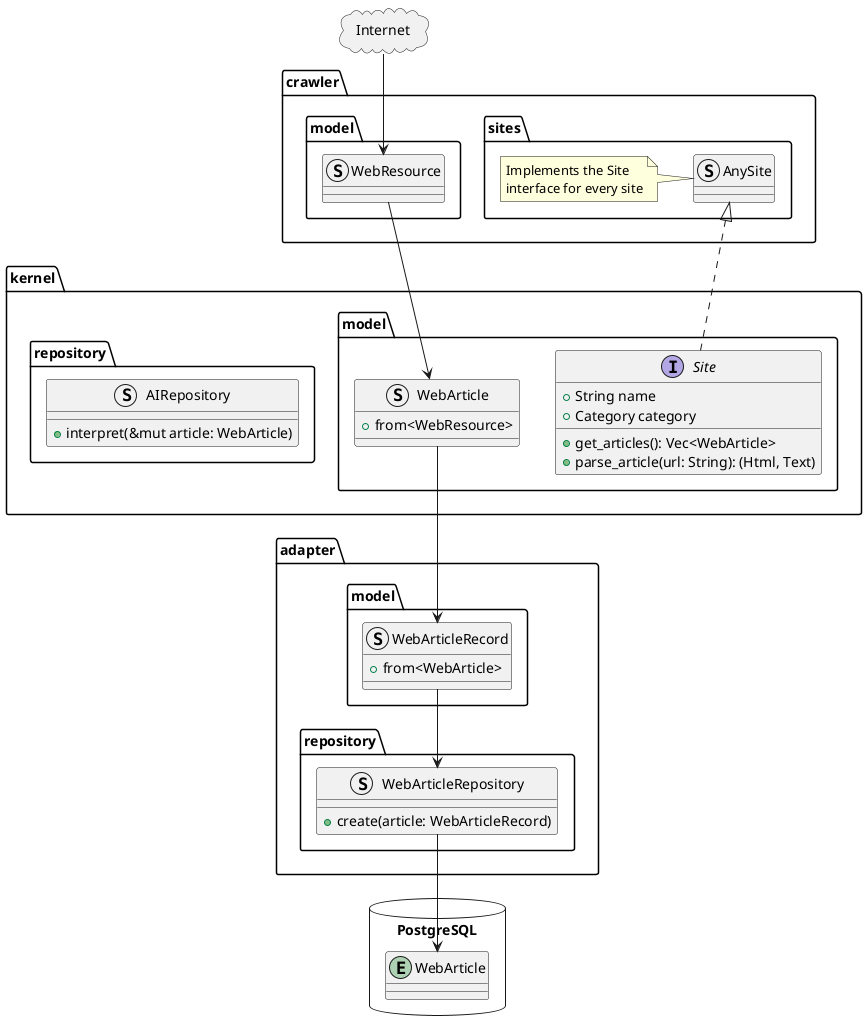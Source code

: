 @startuml class_diagram

package Internet <<Cloud>> {
}

package crawler {
    package sites {
        struct AnySite
        note left: Implements the Site\ninterface for every site
    }
    package model {
        struct WebResource
    }
}

package kernel {
    package model {
        Interface Site {
            +String name
            +Category category
            +get_articles(): Vec<WebArticle>
            +parse_article(url: String): (Html, Text)
        }
        struct WebArticle {
            +from<WebResource>
        }
    }
    package repository {
        struct AIRepository {
            +interpret(&mut article: WebArticle)
        }
    }
}

package adapter {
    package model {
        struct WebArticleRecord {
            +from<WebArticle>
        }
    }
    package repository {
        struct WebArticleRepository {
            +create(article: WebArticleRecord)
        }
    }
}

database PostgreSQL {
    entity WebArticle
}


kernel.model.Site ..|> crawler.sites.AnySite
Internet --> crawler.model.WebResource
crawler.model.WebResource --> kernel.model.WebArticle
kernel.model.WebArticle --> adapter.model.WebArticleRecord
adapter.model.WebArticleRecord --> adapter.repository.WebArticleRepository
adapter.repository.WebArticleRepository --> PostgreSQL.WebArticle
@enduml